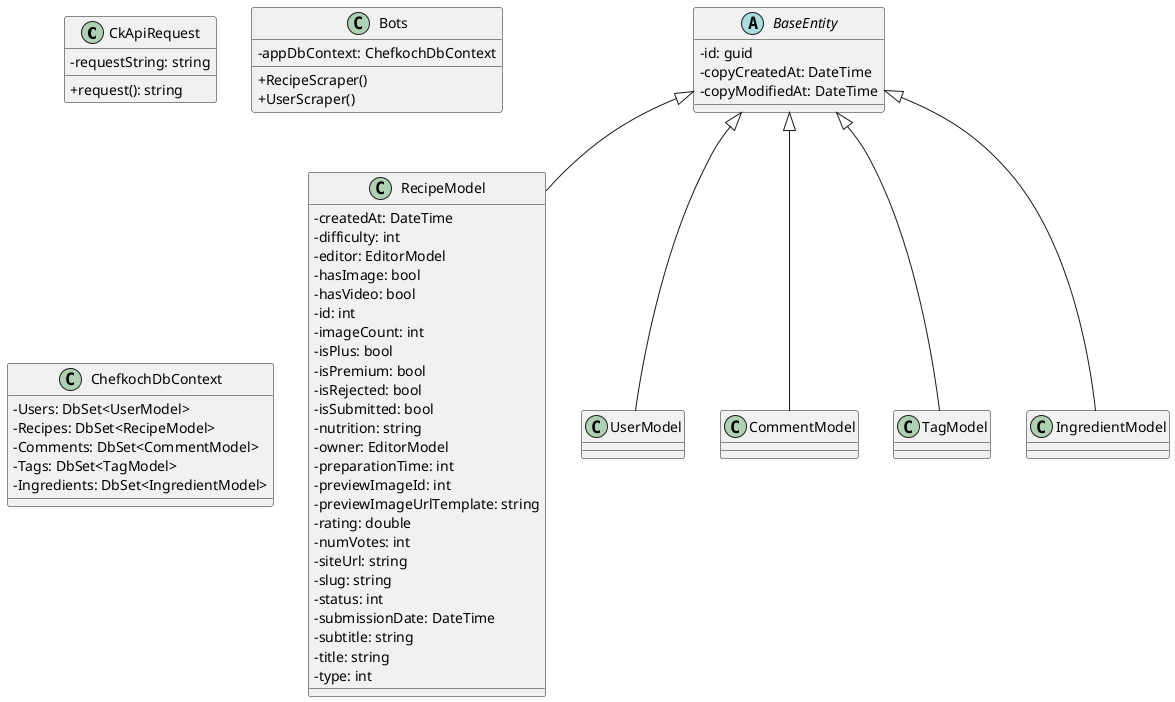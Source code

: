 @startuml ChefkochScraper
skinparam classAttributeIconSize 0
class CkApiRequest{
  -requestString: string
  +request(): string
}

abstract class BaseEntity{
  -id: guid
  -copyCreatedAt: DateTime
  -copyModifiedAt: DateTime
}

class RecipeModel{
  -createdAt: DateTime
  -difficulty: int
  -editor: EditorModel
  -hasImage: bool
  -hasVideo: bool
  -id: int
  -imageCount: int
  -isPlus: bool
  -isPremium: bool
  -isRejected: bool
  -isSubmitted: bool
  -nutrition: string
  -owner: EditorModel
  -preparationTime: int
  -previewImageId: int
  -previewImageUrlTemplate: string
  -rating: double
  -numVotes: int
  -siteUrl: string
  -slug: string
  -status: int
  -submissionDate: DateTime
  -subtitle: string
  -title: string
  -type: int
}

class UserModel{
}

class CommentModel{
}

class TagModel{
}

class IngredientModel{
}

class Bots{
  -appDbContext: ChefkochDbContext
  +RecipeScraper()
  +UserScraper()
}

class ChefkochDbContext {
  -Users: DbSet<UserModel>
  -Recipes: DbSet<RecipeModel>
  -Comments: DbSet<CommentModel>
  -Tags: DbSet<TagModel>
  -Ingredients: DbSet<IngredientModel>
}

BaseEntity <|-- UserModel
BaseEntity <|-- RecipeModel
BaseEntity <|-- IngredientModel
BaseEntity <|-- CommentModel
BaseEntity <|-- TagModel

@enduml